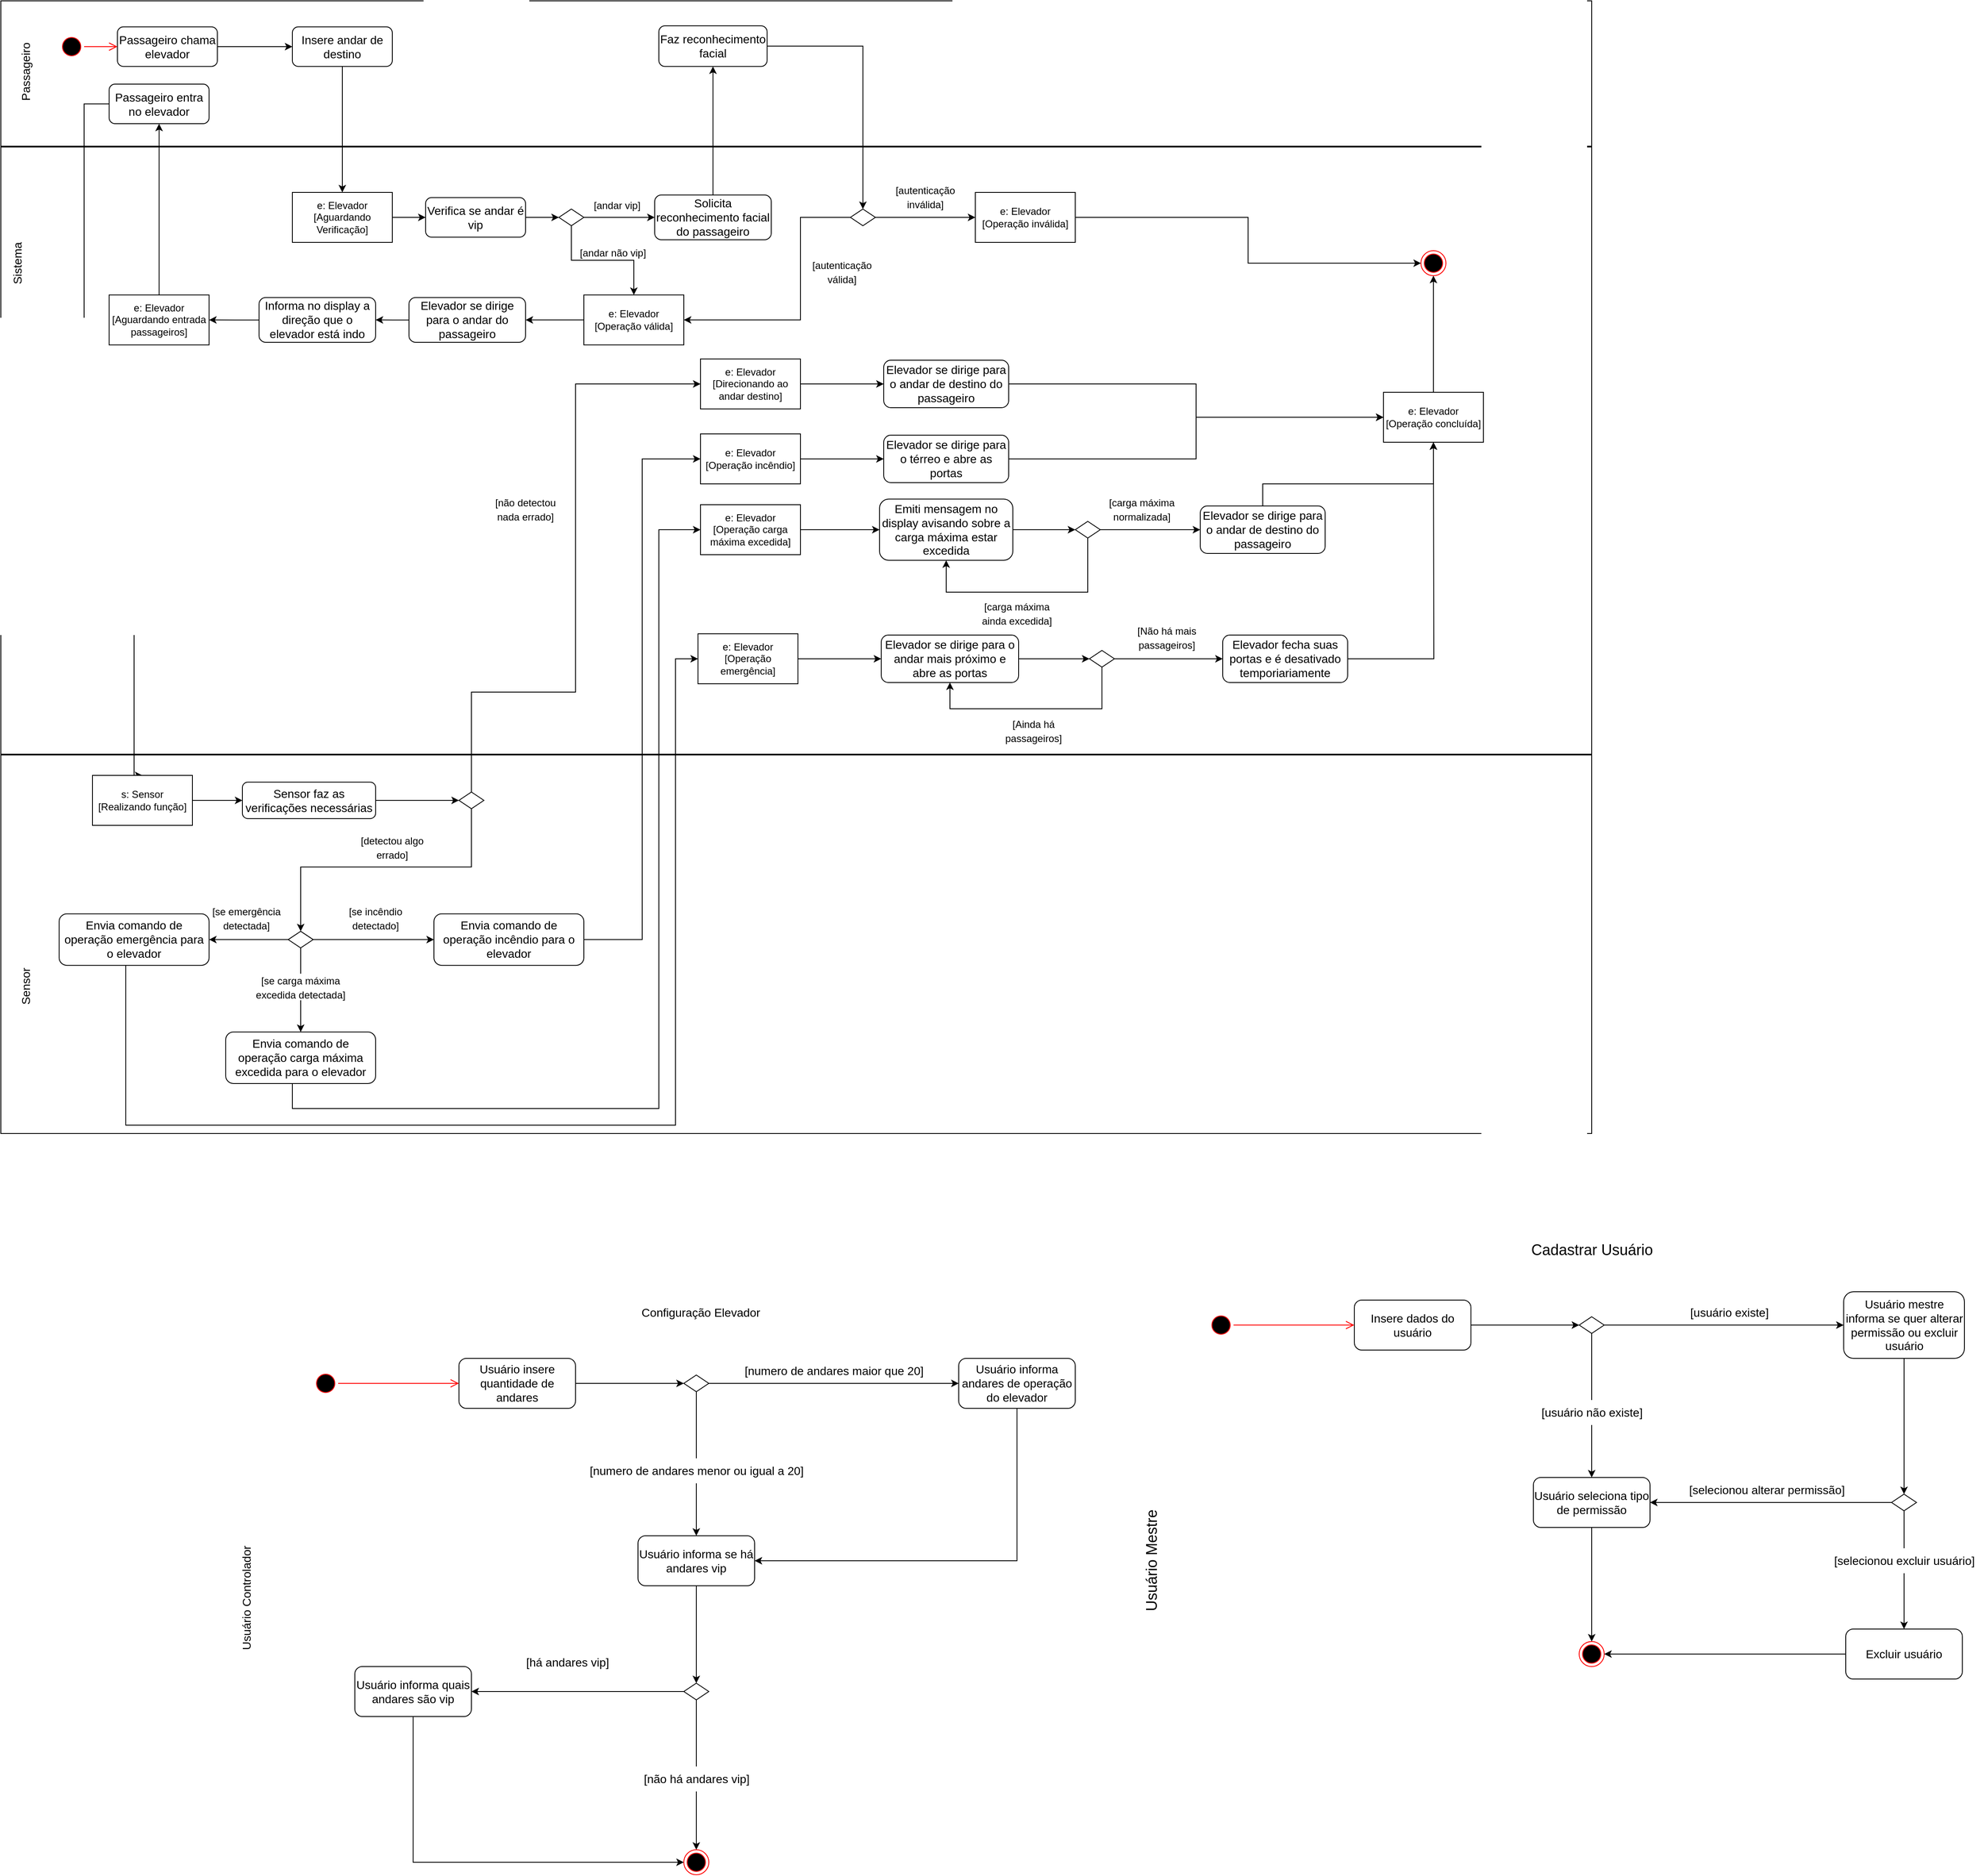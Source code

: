<mxfile version="20.5.3" type="device"><diagram id="JpFmbUOLirQGV6r615pB" name="Página-1"><mxGraphModel dx="2418" dy="1965" grid="1" gridSize="10" guides="1" tooltips="1" connect="1" arrows="1" fold="1" page="1" pageScale="1" pageWidth="827" pageHeight="1169" math="0" shadow="0"><root><mxCell id="0"/><mxCell id="1" parent="0"/><mxCell id="kfzeUA2b2FlzyHwwZzlH-26" value="" style="verticalLabelPosition=bottom;verticalAlign=top;html=1;shape=mxgraph.basic.rect;fillColor2=none;strokeWidth=1;size=20;indent=5;fontSize=12;" vertex="1" parent="1"><mxGeometry x="-10" y="-150" width="1910" height="1360" as="geometry"/></mxCell><mxCell id="kfzeUA2b2FlzyHwwZzlH-27" value="" style="line;strokeWidth=2;html=1;" vertex="1" parent="1"><mxGeometry x="-10" y="20" width="1910" height="10" as="geometry"/></mxCell><mxCell id="kfzeUA2b2FlzyHwwZzlH-28" value="&lt;font style=&quot;font-size: 14px;&quot;&gt;Passageiro&lt;/font&gt;" style="text;html=1;strokeColor=none;fillColor=none;align=center;verticalAlign=middle;whiteSpace=wrap;rounded=0;rotation=-90;" vertex="1" parent="1"><mxGeometry x="-10" y="-80" width="60" height="30" as="geometry"/></mxCell><mxCell id="kfzeUA2b2FlzyHwwZzlH-29" style="edgeStyle=orthogonalEdgeStyle;rounded=0;orthogonalLoop=1;jettySize=auto;html=1;entryX=0;entryY=0.5;entryDx=0;entryDy=0;fontSize=14;" edge="1" parent="1" source="kfzeUA2b2FlzyHwwZzlH-30" target="kfzeUA2b2FlzyHwwZzlH-34"><mxGeometry relative="1" as="geometry"/></mxCell><mxCell id="kfzeUA2b2FlzyHwwZzlH-30" value="Passageiro chama elevador" style="rounded=1;whiteSpace=wrap;html=1;fontSize=14;" vertex="1" parent="1"><mxGeometry x="130" y="-118.75" width="120" height="47.5" as="geometry"/></mxCell><mxCell id="kfzeUA2b2FlzyHwwZzlH-31" value="" style="ellipse;html=1;shape=startState;fillColor=#000000;strokeColor=#ff0000;fontSize=14;" vertex="1" parent="1"><mxGeometry x="60" y="-110" width="30" height="30" as="geometry"/></mxCell><mxCell id="kfzeUA2b2FlzyHwwZzlH-32" value="" style="edgeStyle=orthogonalEdgeStyle;html=1;verticalAlign=bottom;endArrow=open;endSize=8;strokeColor=#ff0000;rounded=0;fontSize=14;entryX=0;entryY=0.5;entryDx=0;entryDy=0;" edge="1" parent="1" source="kfzeUA2b2FlzyHwwZzlH-31" target="kfzeUA2b2FlzyHwwZzlH-30"><mxGeometry relative="1" as="geometry"><mxPoint x="75" y="-20" as="targetPoint"/></mxGeometry></mxCell><mxCell id="kfzeUA2b2FlzyHwwZzlH-33" style="edgeStyle=orthogonalEdgeStyle;rounded=0;orthogonalLoop=1;jettySize=auto;html=1;entryX=0.5;entryY=0;entryDx=0;entryDy=0;fontSize=12;" edge="1" parent="1" source="kfzeUA2b2FlzyHwwZzlH-34" target="kfzeUA2b2FlzyHwwZzlH-43"><mxGeometry relative="1" as="geometry"/></mxCell><mxCell id="kfzeUA2b2FlzyHwwZzlH-34" value="Insere andar de destino" style="rounded=1;whiteSpace=wrap;html=1;fontSize=14;" vertex="1" parent="1"><mxGeometry x="340" y="-118.75" width="120" height="47.5" as="geometry"/></mxCell><mxCell id="kfzeUA2b2FlzyHwwZzlH-35" value="&lt;font style=&quot;font-size: 14px;&quot;&gt;Sistema&lt;/font&gt;" style="text;html=1;strokeColor=none;fillColor=none;align=center;verticalAlign=middle;whiteSpace=wrap;rounded=0;rotation=-90;" vertex="1" parent="1"><mxGeometry x="-20" y="150" width="60" height="30" as="geometry"/></mxCell><mxCell id="kfzeUA2b2FlzyHwwZzlH-36" style="edgeStyle=orthogonalEdgeStyle;rounded=0;orthogonalLoop=1;jettySize=auto;html=1;entryX=0;entryY=0.5;entryDx=0;entryDy=0;fontSize=12;" edge="1" parent="1" source="kfzeUA2b2FlzyHwwZzlH-37" target="kfzeUA2b2FlzyHwwZzlH-39"><mxGeometry relative="1" as="geometry"/></mxCell><mxCell id="kfzeUA2b2FlzyHwwZzlH-37" value="Verifica se andar é vip" style="rounded=1;whiteSpace=wrap;html=1;fontSize=14;" vertex="1" parent="1"><mxGeometry x="500" y="86.25" width="120" height="47.5" as="geometry"/></mxCell><mxCell id="kfzeUA2b2FlzyHwwZzlH-38" style="edgeStyle=orthogonalEdgeStyle;rounded=0;orthogonalLoop=1;jettySize=auto;html=1;entryX=0;entryY=0.5;entryDx=0;entryDy=0;fontSize=12;" edge="1" parent="1" source="kfzeUA2b2FlzyHwwZzlH-39" target="kfzeUA2b2FlzyHwwZzlH-40"><mxGeometry relative="1" as="geometry"/></mxCell><mxCell id="kfzeUA2b2FlzyHwwZzlH-97" style="edgeStyle=orthogonalEdgeStyle;rounded=0;orthogonalLoop=1;jettySize=auto;html=1;entryX=0.5;entryY=0;entryDx=0;entryDy=0;fontSize=12;" edge="1" parent="1" source="kfzeUA2b2FlzyHwwZzlH-39" target="kfzeUA2b2FlzyHwwZzlH-57"><mxGeometry relative="1" as="geometry"/></mxCell><mxCell id="kfzeUA2b2FlzyHwwZzlH-39" value="" style="rhombus;whiteSpace=wrap;html=1;fontSize=14;" vertex="1" parent="1"><mxGeometry x="660" y="100.01" width="30" height="20" as="geometry"/></mxCell><mxCell id="kfzeUA2b2FlzyHwwZzlH-46" style="edgeStyle=orthogonalEdgeStyle;rounded=0;orthogonalLoop=1;jettySize=auto;html=1;entryX=0.5;entryY=1;entryDx=0;entryDy=0;fontSize=12;" edge="1" parent="1" source="kfzeUA2b2FlzyHwwZzlH-40" target="kfzeUA2b2FlzyHwwZzlH-44"><mxGeometry relative="1" as="geometry"/></mxCell><mxCell id="kfzeUA2b2FlzyHwwZzlH-40" value="Solicita reconhecimento facial do passageiro" style="rounded=1;whiteSpace=wrap;html=1;fontSize=14;" vertex="1" parent="1"><mxGeometry x="775" y="83.13" width="140" height="53.75" as="geometry"/></mxCell><mxCell id="kfzeUA2b2FlzyHwwZzlH-41" value="&lt;font style=&quot;font-size: 12px;&quot;&gt;[andar vip]&lt;/font&gt;" style="text;html=1;strokeColor=none;fillColor=none;align=center;verticalAlign=middle;whiteSpace=wrap;rounded=0;fontSize=14;" vertex="1" parent="1"><mxGeometry x="700" y="80" width="60" height="30" as="geometry"/></mxCell><mxCell id="kfzeUA2b2FlzyHwwZzlH-42" style="edgeStyle=orthogonalEdgeStyle;rounded=0;orthogonalLoop=1;jettySize=auto;html=1;entryX=0;entryY=0.5;entryDx=0;entryDy=0;fontSize=12;" edge="1" parent="1" source="kfzeUA2b2FlzyHwwZzlH-43" target="kfzeUA2b2FlzyHwwZzlH-37"><mxGeometry relative="1" as="geometry"/></mxCell><mxCell id="kfzeUA2b2FlzyHwwZzlH-43" value="e: Elevador&lt;br&gt;[Aguardando Verificação]" style="rounded=0;whiteSpace=wrap;html=1;fontSize=12;" vertex="1" parent="1"><mxGeometry x="340" y="80" width="120" height="60" as="geometry"/></mxCell><mxCell id="kfzeUA2b2FlzyHwwZzlH-48" style="edgeStyle=orthogonalEdgeStyle;rounded=0;orthogonalLoop=1;jettySize=auto;html=1;fontSize=12;entryX=0.5;entryY=0;entryDx=0;entryDy=0;" edge="1" parent="1" source="kfzeUA2b2FlzyHwwZzlH-44" target="kfzeUA2b2FlzyHwwZzlH-49"><mxGeometry relative="1" as="geometry"><mxPoint x="1055" y="100" as="targetPoint"/></mxGeometry></mxCell><mxCell id="kfzeUA2b2FlzyHwwZzlH-44" value="Faz reconhecimento facial" style="rounded=1;whiteSpace=wrap;html=1;fontSize=14;" vertex="1" parent="1"><mxGeometry x="780" y="-120" width="130" height="48.75" as="geometry"/></mxCell><mxCell id="kfzeUA2b2FlzyHwwZzlH-51" style="edgeStyle=orthogonalEdgeStyle;rounded=0;orthogonalLoop=1;jettySize=auto;html=1;entryX=0;entryY=0.5;entryDx=0;entryDy=0;fontSize=12;" edge="1" parent="1" source="kfzeUA2b2FlzyHwwZzlH-49" target="kfzeUA2b2FlzyHwwZzlH-53"><mxGeometry relative="1" as="geometry"><mxPoint x="1160" y="110.625" as="targetPoint"/></mxGeometry></mxCell><mxCell id="kfzeUA2b2FlzyHwwZzlH-89" style="edgeStyle=orthogonalEdgeStyle;rounded=0;orthogonalLoop=1;jettySize=auto;html=1;entryX=1;entryY=0.5;entryDx=0;entryDy=0;fontSize=12;" edge="1" parent="1" source="kfzeUA2b2FlzyHwwZzlH-49" target="kfzeUA2b2FlzyHwwZzlH-57"><mxGeometry relative="1" as="geometry"><Array as="points"><mxPoint x="950" y="110"/><mxPoint x="950" y="233"/></Array></mxGeometry></mxCell><mxCell id="kfzeUA2b2FlzyHwwZzlH-49" value="" style="rhombus;whiteSpace=wrap;html=1;fontSize=14;" vertex="1" parent="1"><mxGeometry x="1010" y="100" width="30" height="20" as="geometry"/></mxCell><mxCell id="kfzeUA2b2FlzyHwwZzlH-52" value="&lt;font style=&quot;font-size: 12px;&quot;&gt;[autenticação inválida]&lt;/font&gt;" style="text;html=1;strokeColor=none;fillColor=none;align=center;verticalAlign=middle;whiteSpace=wrap;rounded=0;fontSize=14;" vertex="1" parent="1"><mxGeometry x="1070" y="70.01" width="60" height="30" as="geometry"/></mxCell><mxCell id="kfzeUA2b2FlzyHwwZzlH-153" style="edgeStyle=orthogonalEdgeStyle;rounded=0;orthogonalLoop=1;jettySize=auto;html=1;entryX=0;entryY=0.5;entryDx=0;entryDy=0;fontSize=12;" edge="1" parent="1" source="kfzeUA2b2FlzyHwwZzlH-53" target="kfzeUA2b2FlzyHwwZzlH-152"><mxGeometry relative="1" as="geometry"/></mxCell><mxCell id="kfzeUA2b2FlzyHwwZzlH-53" value="e: Elevador&lt;br&gt;[Operação inválida]" style="rounded=0;whiteSpace=wrap;html=1;fontSize=12;" vertex="1" parent="1"><mxGeometry x="1160" y="80.01" width="120" height="60" as="geometry"/></mxCell><mxCell id="kfzeUA2b2FlzyHwwZzlH-60" style="edgeStyle=orthogonalEdgeStyle;rounded=0;orthogonalLoop=1;jettySize=auto;html=1;entryX=1;entryY=0.5;entryDx=0;entryDy=0;fontSize=12;" edge="1" parent="1" source="kfzeUA2b2FlzyHwwZzlH-57" target="kfzeUA2b2FlzyHwwZzlH-59"><mxGeometry relative="1" as="geometry"/></mxCell><mxCell id="kfzeUA2b2FlzyHwwZzlH-57" value="e: Elevador&lt;br&gt;[Operação válida]" style="rounded=0;whiteSpace=wrap;html=1;fontSize=12;" vertex="1" parent="1"><mxGeometry x="690" y="203.13" width="120" height="60" as="geometry"/></mxCell><mxCell id="kfzeUA2b2FlzyHwwZzlH-58" value="&lt;font style=&quot;font-size: 12px;&quot;&gt;[autenticação válida]&lt;/font&gt;" style="text;html=1;strokeColor=none;fillColor=none;align=center;verticalAlign=middle;whiteSpace=wrap;rounded=0;fontSize=14;" vertex="1" parent="1"><mxGeometry x="970" y="160" width="60" height="30" as="geometry"/></mxCell><mxCell id="kfzeUA2b2FlzyHwwZzlH-62" style="edgeStyle=orthogonalEdgeStyle;rounded=0;orthogonalLoop=1;jettySize=auto;html=1;entryX=1;entryY=0.5;entryDx=0;entryDy=0;fontSize=12;" edge="1" parent="1" source="kfzeUA2b2FlzyHwwZzlH-59" target="kfzeUA2b2FlzyHwwZzlH-61"><mxGeometry relative="1" as="geometry"/></mxCell><mxCell id="kfzeUA2b2FlzyHwwZzlH-59" value="Elevador se dirige para o andar do passageiro" style="rounded=1;whiteSpace=wrap;html=1;fontSize=14;" vertex="1" parent="1"><mxGeometry x="480" y="206.26" width="140" height="53.75" as="geometry"/></mxCell><mxCell id="kfzeUA2b2FlzyHwwZzlH-64" style="edgeStyle=orthogonalEdgeStyle;rounded=0;orthogonalLoop=1;jettySize=auto;html=1;entryX=1;entryY=0.5;entryDx=0;entryDy=0;fontSize=12;" edge="1" parent="1" source="kfzeUA2b2FlzyHwwZzlH-61" target="kfzeUA2b2FlzyHwwZzlH-65"><mxGeometry relative="1" as="geometry"><mxPoint x="400" y="230" as="targetPoint"/></mxGeometry></mxCell><mxCell id="kfzeUA2b2FlzyHwwZzlH-61" value="Informa no display a direção que o elevador está indo" style="rounded=1;whiteSpace=wrap;html=1;fontSize=14;" vertex="1" parent="1"><mxGeometry x="300" y="206.25" width="140" height="53.76" as="geometry"/></mxCell><mxCell id="kfzeUA2b2FlzyHwwZzlH-67" style="edgeStyle=orthogonalEdgeStyle;rounded=0;orthogonalLoop=1;jettySize=auto;html=1;fontSize=12;" edge="1" parent="1" source="kfzeUA2b2FlzyHwwZzlH-65" target="kfzeUA2b2FlzyHwwZzlH-66"><mxGeometry relative="1" as="geometry"/></mxCell><mxCell id="kfzeUA2b2FlzyHwwZzlH-65" value="e: Elevador&lt;br&gt;[Aguardando entrada passageiros]" style="rounded=0;whiteSpace=wrap;html=1;fontSize=12;" vertex="1" parent="1"><mxGeometry x="120" y="203.14" width="120" height="60" as="geometry"/></mxCell><mxCell id="kfzeUA2b2FlzyHwwZzlH-95" style="edgeStyle=orthogonalEdgeStyle;rounded=0;orthogonalLoop=1;jettySize=auto;html=1;entryX=0.5;entryY=0;entryDx=0;entryDy=0;fontSize=12;" edge="1" parent="1" source="kfzeUA2b2FlzyHwwZzlH-66" target="kfzeUA2b2FlzyHwwZzlH-69"><mxGeometry relative="1" as="geometry"><Array as="points"><mxPoint x="90" y="-26"/><mxPoint x="90" y="590"/><mxPoint x="150" y="590"/></Array></mxGeometry></mxCell><mxCell id="kfzeUA2b2FlzyHwwZzlH-66" value="Passageiro entra no elevador" style="rounded=1;whiteSpace=wrap;html=1;fontSize=14;" vertex="1" parent="1"><mxGeometry x="120" y="-50" width="120" height="47.5" as="geometry"/></mxCell><mxCell id="kfzeUA2b2FlzyHwwZzlH-68" value="&lt;font style=&quot;font-size: 14px;&quot;&gt;Sensor&lt;/font&gt;" style="text;html=1;strokeColor=none;fillColor=none;align=center;verticalAlign=middle;whiteSpace=wrap;rounded=0;rotation=-90;" vertex="1" parent="1"><mxGeometry x="-10" y="1018.12" width="60" height="30" as="geometry"/></mxCell><mxCell id="kfzeUA2b2FlzyHwwZzlH-96" style="edgeStyle=orthogonalEdgeStyle;rounded=0;orthogonalLoop=1;jettySize=auto;html=1;entryX=0;entryY=0.5;entryDx=0;entryDy=0;fontSize=12;" edge="1" parent="1" source="kfzeUA2b2FlzyHwwZzlH-69" target="kfzeUA2b2FlzyHwwZzlH-71"><mxGeometry relative="1" as="geometry"/></mxCell><mxCell id="kfzeUA2b2FlzyHwwZzlH-69" value="s: Sensor&lt;br&gt;[Realizando função]" style="rounded=0;whiteSpace=wrap;html=1;fontSize=12;" vertex="1" parent="1"><mxGeometry x="100" y="780" width="120" height="60" as="geometry"/></mxCell><mxCell id="kfzeUA2b2FlzyHwwZzlH-102" style="edgeStyle=orthogonalEdgeStyle;rounded=0;orthogonalLoop=1;jettySize=auto;html=1;entryX=0;entryY=0.5;entryDx=0;entryDy=0;fontSize=12;" edge="1" parent="1" source="kfzeUA2b2FlzyHwwZzlH-71" target="kfzeUA2b2FlzyHwwZzlH-101"><mxGeometry relative="1" as="geometry"/></mxCell><mxCell id="kfzeUA2b2FlzyHwwZzlH-71" value="Sensor faz as verificações necessárias" style="rounded=1;whiteSpace=wrap;html=1;fontSize=14;" vertex="1" parent="1"><mxGeometry x="280" y="788.13" width="160" height="43.75" as="geometry"/></mxCell><mxCell id="kfzeUA2b2FlzyHwwZzlH-76" style="edgeStyle=orthogonalEdgeStyle;rounded=0;orthogonalLoop=1;jettySize=auto;html=1;entryX=1;entryY=0.5;entryDx=0;entryDy=0;fontSize=12;" edge="1" parent="1" source="kfzeUA2b2FlzyHwwZzlH-73" target="kfzeUA2b2FlzyHwwZzlH-75"><mxGeometry relative="1" as="geometry"/></mxCell><mxCell id="kfzeUA2b2FlzyHwwZzlH-80" style="edgeStyle=orthogonalEdgeStyle;rounded=0;orthogonalLoop=1;jettySize=auto;html=1;entryX=0.5;entryY=0;entryDx=0;entryDy=0;fontSize=12;startArrow=none;" edge="1" parent="1" target="kfzeUA2b2FlzyHwwZzlH-79"><mxGeometry relative="1" as="geometry"><mxPoint x="350" y="1050" as="sourcePoint"/></mxGeometry></mxCell><mxCell id="kfzeUA2b2FlzyHwwZzlH-84" style="edgeStyle=orthogonalEdgeStyle;rounded=0;orthogonalLoop=1;jettySize=auto;html=1;entryX=0;entryY=0.5;entryDx=0;entryDy=0;fontSize=12;" edge="1" parent="1" source="kfzeUA2b2FlzyHwwZzlH-73" target="kfzeUA2b2FlzyHwwZzlH-83"><mxGeometry relative="1" as="geometry"/></mxCell><mxCell id="kfzeUA2b2FlzyHwwZzlH-73" value="" style="rhombus;whiteSpace=wrap;html=1;fontSize=14;" vertex="1" parent="1"><mxGeometry x="335" y="967.18" width="30" height="20" as="geometry"/></mxCell><mxCell id="kfzeUA2b2FlzyHwwZzlH-100" style="edgeStyle=orthogonalEdgeStyle;rounded=0;orthogonalLoop=1;jettySize=auto;html=1;entryX=0;entryY=0.5;entryDx=0;entryDy=0;fontSize=12;" edge="1" parent="1" source="kfzeUA2b2FlzyHwwZzlH-75" target="kfzeUA2b2FlzyHwwZzlH-86"><mxGeometry relative="1" as="geometry"><Array as="points"><mxPoint x="140" y="1200"/><mxPoint x="800" y="1200"/><mxPoint x="800" y="640"/></Array></mxGeometry></mxCell><mxCell id="kfzeUA2b2FlzyHwwZzlH-75" value="Envia comando de operação emergência para o elevador" style="rounded=1;whiteSpace=wrap;html=1;fontSize=14;" vertex="1" parent="1"><mxGeometry x="60" y="946.24" width="180" height="61.88" as="geometry"/></mxCell><mxCell id="kfzeUA2b2FlzyHwwZzlH-78" value="&lt;span style=&quot;font-size: 12px;&quot;&gt;[se emergência detectada]&lt;/span&gt;" style="text;html=1;strokeColor=none;fillColor=none;align=center;verticalAlign=middle;whiteSpace=wrap;rounded=0;fontSize=14;" vertex="1" parent="1"><mxGeometry x="235" y="935.3" width="100" height="31.88" as="geometry"/></mxCell><mxCell id="kfzeUA2b2FlzyHwwZzlH-112" style="edgeStyle=orthogonalEdgeStyle;rounded=0;orthogonalLoop=1;jettySize=auto;html=1;entryX=0;entryY=0.5;entryDx=0;entryDy=0;fontSize=12;" edge="1" parent="1" source="kfzeUA2b2FlzyHwwZzlH-79" target="kfzeUA2b2FlzyHwwZzlH-111"><mxGeometry relative="1" as="geometry"><Array as="points"><mxPoint x="340" y="1180"/><mxPoint x="780" y="1180"/><mxPoint x="780" y="485"/></Array></mxGeometry></mxCell><mxCell id="kfzeUA2b2FlzyHwwZzlH-79" value="Envia comando de operação carga máxima excedida para o elevador" style="rounded=1;whiteSpace=wrap;html=1;fontSize=14;" vertex="1" parent="1"><mxGeometry x="260" y="1088.12" width="180" height="61.88" as="geometry"/></mxCell><mxCell id="kfzeUA2b2FlzyHwwZzlH-82" value="" style="edgeStyle=orthogonalEdgeStyle;rounded=0;orthogonalLoop=1;jettySize=auto;html=1;entryX=0.5;entryY=0;entryDx=0;entryDy=0;fontSize=12;endArrow=none;" edge="1" parent="1" source="kfzeUA2b2FlzyHwwZzlH-73"><mxGeometry relative="1" as="geometry"><mxPoint x="350" y="987.18" as="sourcePoint"/><mxPoint x="350" y="1018.12" as="targetPoint"/></mxGeometry></mxCell><mxCell id="kfzeUA2b2FlzyHwwZzlH-113" style="edgeStyle=orthogonalEdgeStyle;rounded=0;orthogonalLoop=1;jettySize=auto;html=1;entryX=0;entryY=0.5;entryDx=0;entryDy=0;fontSize=12;" edge="1" parent="1" source="kfzeUA2b2FlzyHwwZzlH-83" target="kfzeUA2b2FlzyHwwZzlH-110"><mxGeometry relative="1" as="geometry"/></mxCell><mxCell id="kfzeUA2b2FlzyHwwZzlH-83" value="Envia comando de operação incêndio para o elevador" style="rounded=1;whiteSpace=wrap;html=1;fontSize=14;" vertex="1" parent="1"><mxGeometry x="510" y="946.24" width="180" height="61.88" as="geometry"/></mxCell><mxCell id="kfzeUA2b2FlzyHwwZzlH-85" value="&lt;span style=&quot;font-size: 12px;&quot;&gt;[se carga máxima excedida detectada]&lt;/span&gt;" style="text;html=1;strokeColor=none;fillColor=none;align=center;verticalAlign=middle;whiteSpace=wrap;rounded=0;fontSize=14;" vertex="1" parent="1"><mxGeometry x="285" y="1018.12" width="130" height="31.88" as="geometry"/></mxCell><mxCell id="kfzeUA2b2FlzyHwwZzlH-123" style="edgeStyle=orthogonalEdgeStyle;rounded=0;orthogonalLoop=1;jettySize=auto;html=1;entryX=0;entryY=0.5;entryDx=0;entryDy=0;fontSize=12;" edge="1" parent="1" source="kfzeUA2b2FlzyHwwZzlH-86" target="kfzeUA2b2FlzyHwwZzlH-122"><mxGeometry relative="1" as="geometry"/></mxCell><mxCell id="kfzeUA2b2FlzyHwwZzlH-86" value="e: Elevador&lt;br&gt;[Operação emergência]" style="rounded=0;whiteSpace=wrap;html=1;fontSize=12;" vertex="1" parent="1"><mxGeometry x="827" y="610" width="120" height="60" as="geometry"/></mxCell><mxCell id="kfzeUA2b2FlzyHwwZzlH-98" value="&lt;font style=&quot;font-size: 12px;&quot;&gt;[andar não vip]&lt;/font&gt;" style="text;html=1;strokeColor=none;fillColor=none;align=center;verticalAlign=middle;whiteSpace=wrap;rounded=0;fontSize=14;" vertex="1" parent="1"><mxGeometry x="680" y="136.88" width="90" height="30" as="geometry"/></mxCell><mxCell id="kfzeUA2b2FlzyHwwZzlH-105" style="edgeStyle=orthogonalEdgeStyle;rounded=0;orthogonalLoop=1;jettySize=auto;html=1;entryX=0.5;entryY=0;entryDx=0;entryDy=0;fontSize=12;" edge="1" parent="1" source="kfzeUA2b2FlzyHwwZzlH-101" target="kfzeUA2b2FlzyHwwZzlH-73"><mxGeometry relative="1" as="geometry"><Array as="points"><mxPoint x="555" y="890"/><mxPoint x="350" y="890"/></Array></mxGeometry></mxCell><mxCell id="kfzeUA2b2FlzyHwwZzlH-108" style="edgeStyle=orthogonalEdgeStyle;rounded=0;orthogonalLoop=1;jettySize=auto;html=1;entryX=0;entryY=0.5;entryDx=0;entryDy=0;fontSize=12;" edge="1" parent="1" source="kfzeUA2b2FlzyHwwZzlH-101" target="kfzeUA2b2FlzyHwwZzlH-107"><mxGeometry relative="1" as="geometry"><Array as="points"><mxPoint x="680" y="680"/><mxPoint x="680" y="310"/></Array></mxGeometry></mxCell><mxCell id="kfzeUA2b2FlzyHwwZzlH-101" value="" style="rhombus;whiteSpace=wrap;html=1;fontSize=14;" vertex="1" parent="1"><mxGeometry x="540" y="800" width="30" height="20" as="geometry"/></mxCell><mxCell id="kfzeUA2b2FlzyHwwZzlH-106" value="&lt;span style=&quot;font-size: 12px;&quot;&gt;[detectou algo errado]&lt;/span&gt;" style="text;html=1;strokeColor=none;fillColor=none;align=center;verticalAlign=middle;whiteSpace=wrap;rounded=0;fontSize=14;" vertex="1" parent="1"><mxGeometry x="410" y="850" width="100" height="31.88" as="geometry"/></mxCell><mxCell id="kfzeUA2b2FlzyHwwZzlH-115" style="edgeStyle=orthogonalEdgeStyle;rounded=0;orthogonalLoop=1;jettySize=auto;html=1;entryX=0;entryY=0.5;entryDx=0;entryDy=0;fontSize=12;" edge="1" parent="1" source="kfzeUA2b2FlzyHwwZzlH-107" target="kfzeUA2b2FlzyHwwZzlH-114"><mxGeometry relative="1" as="geometry"/></mxCell><mxCell id="kfzeUA2b2FlzyHwwZzlH-107" value="e: Elevador&lt;br&gt;[Direcionando ao andar destino]" style="rounded=0;whiteSpace=wrap;html=1;fontSize=12;" vertex="1" parent="1"><mxGeometry x="830" y="280" width="120" height="60" as="geometry"/></mxCell><mxCell id="kfzeUA2b2FlzyHwwZzlH-109" value="&lt;span style=&quot;font-size: 12px;&quot;&gt;[não detectou nada errado]&lt;/span&gt;" style="text;html=1;strokeColor=none;fillColor=none;align=center;verticalAlign=middle;whiteSpace=wrap;rounded=0;fontSize=14;" vertex="1" parent="1"><mxGeometry x="570" y="444.06" width="100" height="31.88" as="geometry"/></mxCell><mxCell id="kfzeUA2b2FlzyHwwZzlH-119" style="edgeStyle=orthogonalEdgeStyle;rounded=0;orthogonalLoop=1;jettySize=auto;html=1;entryX=0;entryY=0.5;entryDx=0;entryDy=0;fontSize=12;" edge="1" parent="1" source="kfzeUA2b2FlzyHwwZzlH-110" target="kfzeUA2b2FlzyHwwZzlH-118"><mxGeometry relative="1" as="geometry"/></mxCell><mxCell id="kfzeUA2b2FlzyHwwZzlH-110" value="e: Elevador&lt;br&gt;[Operação incêndio]" style="rounded=0;whiteSpace=wrap;html=1;fontSize=12;" vertex="1" parent="1"><mxGeometry x="830" y="370" width="120" height="60" as="geometry"/></mxCell><mxCell id="kfzeUA2b2FlzyHwwZzlH-121" style="edgeStyle=orthogonalEdgeStyle;rounded=0;orthogonalLoop=1;jettySize=auto;html=1;entryX=0;entryY=0.5;entryDx=0;entryDy=0;fontSize=12;" edge="1" parent="1" source="kfzeUA2b2FlzyHwwZzlH-111" target="kfzeUA2b2FlzyHwwZzlH-120"><mxGeometry relative="1" as="geometry"/></mxCell><mxCell id="kfzeUA2b2FlzyHwwZzlH-111" value="e: Elevador&lt;br&gt;[Operação carga máxima excedida]" style="rounded=0;whiteSpace=wrap;html=1;fontSize=12;" vertex="1" parent="1"><mxGeometry x="830" y="455" width="120" height="60" as="geometry"/></mxCell><mxCell id="kfzeUA2b2FlzyHwwZzlH-125" style="edgeStyle=orthogonalEdgeStyle;rounded=0;orthogonalLoop=1;jettySize=auto;html=1;entryX=0;entryY=0.5;entryDx=0;entryDy=0;fontSize=12;" edge="1" parent="1" source="kfzeUA2b2FlzyHwwZzlH-114" target="kfzeUA2b2FlzyHwwZzlH-124"><mxGeometry relative="1" as="geometry"/></mxCell><mxCell id="kfzeUA2b2FlzyHwwZzlH-114" value="Elevador se dirige para o andar de destino do passageiro" style="rounded=1;whiteSpace=wrap;html=1;fontSize=14;" vertex="1" parent="1"><mxGeometry x="1050" y="281.56" width="150" height="56.88" as="geometry"/></mxCell><mxCell id="kfzeUA2b2FlzyHwwZzlH-129" style="edgeStyle=orthogonalEdgeStyle;rounded=0;orthogonalLoop=1;jettySize=auto;html=1;entryX=0;entryY=0.5;entryDx=0;entryDy=0;fontSize=12;" edge="1" parent="1" source="kfzeUA2b2FlzyHwwZzlH-118" target="kfzeUA2b2FlzyHwwZzlH-124"><mxGeometry relative="1" as="geometry"><mxPoint x="1260" y="400" as="targetPoint"/></mxGeometry></mxCell><mxCell id="kfzeUA2b2FlzyHwwZzlH-118" value="Elevador se dirige para o térreo e abre as portas" style="rounded=1;whiteSpace=wrap;html=1;fontSize=14;" vertex="1" parent="1"><mxGeometry x="1050" y="371.56" width="150" height="56.88" as="geometry"/></mxCell><mxCell id="kfzeUA2b2FlzyHwwZzlH-137" style="edgeStyle=orthogonalEdgeStyle;rounded=0;orthogonalLoop=1;jettySize=auto;html=1;entryX=0;entryY=0.5;entryDx=0;entryDy=0;fontSize=12;" edge="1" parent="1" source="kfzeUA2b2FlzyHwwZzlH-120" target="kfzeUA2b2FlzyHwwZzlH-136"><mxGeometry relative="1" as="geometry"/></mxCell><mxCell id="kfzeUA2b2FlzyHwwZzlH-120" value="Emiti mensagem no display avisando sobre a carga máxima estar excedida" style="rounded=1;whiteSpace=wrap;html=1;fontSize=14;" vertex="1" parent="1"><mxGeometry x="1045" y="448.28" width="160" height="73.44" as="geometry"/></mxCell><mxCell id="kfzeUA2b2FlzyHwwZzlH-145" style="edgeStyle=orthogonalEdgeStyle;rounded=0;orthogonalLoop=1;jettySize=auto;html=1;entryX=0;entryY=0.5;entryDx=0;entryDy=0;fontSize=12;" edge="1" parent="1" source="kfzeUA2b2FlzyHwwZzlH-122" target="kfzeUA2b2FlzyHwwZzlH-144"><mxGeometry relative="1" as="geometry"/></mxCell><mxCell id="kfzeUA2b2FlzyHwwZzlH-122" value="Elevador se dirige para o andar mais próximo e abre as portas" style="rounded=1;whiteSpace=wrap;html=1;fontSize=14;" vertex="1" parent="1"><mxGeometry x="1047" y="611.56" width="165" height="56.88" as="geometry"/></mxCell><mxCell id="kfzeUA2b2FlzyHwwZzlH-154" style="edgeStyle=orthogonalEdgeStyle;rounded=0;orthogonalLoop=1;jettySize=auto;html=1;entryX=0.5;entryY=1;entryDx=0;entryDy=0;fontSize=12;" edge="1" parent="1" source="kfzeUA2b2FlzyHwwZzlH-124" target="kfzeUA2b2FlzyHwwZzlH-152"><mxGeometry relative="1" as="geometry"/></mxCell><mxCell id="kfzeUA2b2FlzyHwwZzlH-124" value="e: Elevador&lt;br&gt;[Operação concluída]" style="rounded=0;whiteSpace=wrap;html=1;fontSize=12;" vertex="1" parent="1"><mxGeometry x="1650" y="320" width="120" height="60" as="geometry"/></mxCell><mxCell id="kfzeUA2b2FlzyHwwZzlH-126" value="" style="line;strokeWidth=2;html=1;" vertex="1" parent="1"><mxGeometry x="-10" y="750" width="1910" height="10" as="geometry"/></mxCell><mxCell id="kfzeUA2b2FlzyHwwZzlH-127" value="&lt;span style=&quot;font-size: 12px;&quot;&gt;[se incêndio detectado]&lt;/span&gt;" style="text;html=1;strokeColor=none;fillColor=none;align=center;verticalAlign=middle;whiteSpace=wrap;rounded=0;fontSize=14;" vertex="1" parent="1"><mxGeometry x="390" y="935.3" width="100" height="31.88" as="geometry"/></mxCell><mxCell id="kfzeUA2b2FlzyHwwZzlH-138" style="edgeStyle=orthogonalEdgeStyle;rounded=0;orthogonalLoop=1;jettySize=auto;html=1;entryX=0.5;entryY=1;entryDx=0;entryDy=0;fontSize=12;" edge="1" parent="1" source="kfzeUA2b2FlzyHwwZzlH-136" target="kfzeUA2b2FlzyHwwZzlH-120"><mxGeometry relative="1" as="geometry"><Array as="points"><mxPoint x="1295" y="560"/><mxPoint x="1125" y="560"/></Array></mxGeometry></mxCell><mxCell id="kfzeUA2b2FlzyHwwZzlH-141" style="edgeStyle=orthogonalEdgeStyle;rounded=0;orthogonalLoop=1;jettySize=auto;html=1;entryX=0;entryY=0.5;entryDx=0;entryDy=0;fontSize=12;" edge="1" parent="1" source="kfzeUA2b2FlzyHwwZzlH-136" target="kfzeUA2b2FlzyHwwZzlH-140"><mxGeometry relative="1" as="geometry"/></mxCell><mxCell id="kfzeUA2b2FlzyHwwZzlH-136" value="" style="rhombus;whiteSpace=wrap;html=1;fontSize=14;" vertex="1" parent="1"><mxGeometry x="1280" y="475" width="30" height="20" as="geometry"/></mxCell><mxCell id="kfzeUA2b2FlzyHwwZzlH-139" value="&lt;span style=&quot;font-size: 12px;&quot;&gt;[carga máxima ainda excedida]&lt;/span&gt;" style="text;html=1;strokeColor=none;fillColor=none;align=center;verticalAlign=middle;whiteSpace=wrap;rounded=0;fontSize=14;" vertex="1" parent="1"><mxGeometry x="1160" y="569" width="100" height="31.88" as="geometry"/></mxCell><mxCell id="kfzeUA2b2FlzyHwwZzlH-143" style="edgeStyle=orthogonalEdgeStyle;rounded=0;orthogonalLoop=1;jettySize=auto;html=1;entryX=0.5;entryY=1;entryDx=0;entryDy=0;fontSize=12;" edge="1" parent="1" source="kfzeUA2b2FlzyHwwZzlH-140" target="kfzeUA2b2FlzyHwwZzlH-124"><mxGeometry relative="1" as="geometry"><Array as="points"><mxPoint x="1505" y="430"/><mxPoint x="1710" y="430"/></Array></mxGeometry></mxCell><mxCell id="kfzeUA2b2FlzyHwwZzlH-140" value="Elevador se dirige para o andar de destino do passageiro" style="rounded=1;whiteSpace=wrap;html=1;fontSize=14;" vertex="1" parent="1"><mxGeometry x="1430" y="456.56" width="150" height="56.88" as="geometry"/></mxCell><mxCell id="kfzeUA2b2FlzyHwwZzlH-142" value="&lt;span style=&quot;font-size: 12px;&quot;&gt;[carga máxima normalizada]&lt;/span&gt;" style="text;html=1;strokeColor=none;fillColor=none;align=center;verticalAlign=middle;whiteSpace=wrap;rounded=0;fontSize=14;" vertex="1" parent="1"><mxGeometry x="1310" y="444.06" width="100" height="31.88" as="geometry"/></mxCell><mxCell id="kfzeUA2b2FlzyHwwZzlH-146" style="edgeStyle=orthogonalEdgeStyle;rounded=0;orthogonalLoop=1;jettySize=auto;html=1;entryX=0.5;entryY=1;entryDx=0;entryDy=0;fontSize=12;" edge="1" parent="1" source="kfzeUA2b2FlzyHwwZzlH-144" target="kfzeUA2b2FlzyHwwZzlH-122"><mxGeometry relative="1" as="geometry"><Array as="points"><mxPoint x="1312" y="700"/><mxPoint x="1129" y="700"/></Array></mxGeometry></mxCell><mxCell id="kfzeUA2b2FlzyHwwZzlH-149" style="edgeStyle=orthogonalEdgeStyle;rounded=0;orthogonalLoop=1;jettySize=auto;html=1;entryX=0;entryY=0.5;entryDx=0;entryDy=0;fontSize=12;" edge="1" parent="1" source="kfzeUA2b2FlzyHwwZzlH-144" target="kfzeUA2b2FlzyHwwZzlH-148"><mxGeometry relative="1" as="geometry"/></mxCell><mxCell id="kfzeUA2b2FlzyHwwZzlH-144" value="" style="rhombus;whiteSpace=wrap;html=1;fontSize=14;" vertex="1" parent="1"><mxGeometry x="1297" y="630" width="30" height="20" as="geometry"/></mxCell><mxCell id="kfzeUA2b2FlzyHwwZzlH-147" value="&lt;span style=&quot;font-size: 12px;&quot;&gt;[Ainda há passageiros]&lt;/span&gt;" style="text;html=1;strokeColor=none;fillColor=none;align=center;verticalAlign=middle;whiteSpace=wrap;rounded=0;fontSize=14;" vertex="1" parent="1"><mxGeometry x="1180" y="710" width="100" height="31.88" as="geometry"/></mxCell><mxCell id="kfzeUA2b2FlzyHwwZzlH-151" style="edgeStyle=orthogonalEdgeStyle;rounded=0;orthogonalLoop=1;jettySize=auto;html=1;fontSize=12;" edge="1" parent="1" source="kfzeUA2b2FlzyHwwZzlH-148"><mxGeometry relative="1" as="geometry"><mxPoint x="1710" y="380" as="targetPoint"/></mxGeometry></mxCell><mxCell id="kfzeUA2b2FlzyHwwZzlH-148" value="Elevador fecha suas portas e é desativado temporiariamente" style="rounded=1;whiteSpace=wrap;html=1;fontSize=14;" vertex="1" parent="1"><mxGeometry x="1457" y="611.56" width="150" height="56.88" as="geometry"/></mxCell><mxCell id="kfzeUA2b2FlzyHwwZzlH-150" value="&lt;span style=&quot;font-size: 12px;&quot;&gt;[Não há mais passageiros]&lt;/span&gt;" style="text;html=1;strokeColor=none;fillColor=none;align=center;verticalAlign=middle;whiteSpace=wrap;rounded=0;fontSize=14;" vertex="1" parent="1"><mxGeometry x="1340" y="598.12" width="100" height="31.88" as="geometry"/></mxCell><mxCell id="kfzeUA2b2FlzyHwwZzlH-152" value="" style="ellipse;html=1;shape=endState;fillColor=#000000;strokeColor=#ff0000;fontSize=12;" vertex="1" parent="1"><mxGeometry x="1695" y="150" width="30" height="30" as="geometry"/></mxCell><mxCell id="kfzeUA2b2FlzyHwwZzlH-178" style="edgeStyle=orthogonalEdgeStyle;rounded=0;orthogonalLoop=1;jettySize=auto;html=1;entryX=0;entryY=0.5;entryDx=0;entryDy=0;fontSize=14;" edge="1" parent="1" source="kfzeUA2b2FlzyHwwZzlH-159" target="kfzeUA2b2FlzyHwwZzlH-177"><mxGeometry relative="1" as="geometry"/></mxCell><mxCell id="kfzeUA2b2FlzyHwwZzlH-159" value="Usuário insere quantidade de andares" style="rounded=1;whiteSpace=wrap;html=1;fontSize=14;" vertex="1" parent="1"><mxGeometry x="540" y="1480" width="140" height="60" as="geometry"/></mxCell><mxCell id="kfzeUA2b2FlzyHwwZzlH-160" value="&lt;font style=&quot;font-size: 14px;&quot;&gt;Configuração Elevador&lt;/font&gt;" style="text;html=1;align=center;verticalAlign=middle;resizable=0;points=[];autosize=1;strokeColor=none;fillColor=none;fontSize=12;" vertex="1" parent="1"><mxGeometry x="745" y="1410" width="170" height="30" as="geometry"/></mxCell><mxCell id="kfzeUA2b2FlzyHwwZzlH-161" value="" style="ellipse;html=1;shape=startState;fillColor=#000000;strokeColor=#ff0000;fontSize=12;" vertex="1" parent="1"><mxGeometry x="365" y="1495" width="30" height="30" as="geometry"/></mxCell><mxCell id="kfzeUA2b2FlzyHwwZzlH-162" value="" style="edgeStyle=orthogonalEdgeStyle;html=1;verticalAlign=bottom;endArrow=open;endSize=8;strokeColor=#ff0000;rounded=0;fontSize=12;entryX=0;entryY=0.5;entryDx=0;entryDy=0;" edge="1" source="kfzeUA2b2FlzyHwwZzlH-161" parent="1" target="kfzeUA2b2FlzyHwwZzlH-159"><mxGeometry relative="1" as="geometry"><mxPoint x="375" y="1570" as="targetPoint"/></mxGeometry></mxCell><mxCell id="kfzeUA2b2FlzyHwwZzlH-165" value="Usuário Controlador" style="text;html=1;align=center;verticalAlign=middle;resizable=0;points=[];autosize=1;strokeColor=none;fillColor=none;fontSize=14;rotation=-90;" vertex="1" parent="1"><mxGeometry x="210" y="1753" width="150" height="30" as="geometry"/></mxCell><mxCell id="kfzeUA2b2FlzyHwwZzlH-172" style="edgeStyle=orthogonalEdgeStyle;rounded=0;orthogonalLoop=1;jettySize=auto;html=1;entryX=0.5;entryY=0;entryDx=0;entryDy=0;fontSize=14;" edge="1" parent="1" source="kfzeUA2b2FlzyHwwZzlH-169" target="kfzeUA2b2FlzyHwwZzlH-171"><mxGeometry relative="1" as="geometry"/></mxCell><mxCell id="kfzeUA2b2FlzyHwwZzlH-169" value="Usuário informa se há andares vip" style="rounded=1;whiteSpace=wrap;html=1;fontSize=14;" vertex="1" parent="1"><mxGeometry x="755" y="1693" width="140" height="60" as="geometry"/></mxCell><mxCell id="kfzeUA2b2FlzyHwwZzlH-174" style="edgeStyle=orthogonalEdgeStyle;rounded=0;orthogonalLoop=1;jettySize=auto;html=1;entryX=1;entryY=0.5;entryDx=0;entryDy=0;fontSize=14;" edge="1" parent="1" source="kfzeUA2b2FlzyHwwZzlH-171" target="kfzeUA2b2FlzyHwwZzlH-173"><mxGeometry relative="1" as="geometry"/></mxCell><mxCell id="kfzeUA2b2FlzyHwwZzlH-188" style="edgeStyle=orthogonalEdgeStyle;rounded=0;orthogonalLoop=1;jettySize=auto;html=1;entryX=0.5;entryY=0;entryDx=0;entryDy=0;fontSize=14;startArrow=none;" edge="1" parent="1" source="kfzeUA2b2FlzyHwwZzlH-187" target="kfzeUA2b2FlzyHwwZzlH-186"><mxGeometry relative="1" as="geometry"/></mxCell><mxCell id="kfzeUA2b2FlzyHwwZzlH-171" value="" style="rhombus;whiteSpace=wrap;html=1;fontSize=14;" vertex="1" parent="1"><mxGeometry x="810" y="1870" width="30" height="20" as="geometry"/></mxCell><mxCell id="kfzeUA2b2FlzyHwwZzlH-190" style="edgeStyle=orthogonalEdgeStyle;rounded=0;orthogonalLoop=1;jettySize=auto;html=1;entryX=0;entryY=0.5;entryDx=0;entryDy=0;fontSize=14;" edge="1" parent="1" source="kfzeUA2b2FlzyHwwZzlH-173" target="kfzeUA2b2FlzyHwwZzlH-186"><mxGeometry relative="1" as="geometry"><Array as="points"><mxPoint x="485" y="2085"/></Array></mxGeometry></mxCell><mxCell id="kfzeUA2b2FlzyHwwZzlH-173" value="Usuário informa quais andares são vip" style="rounded=1;whiteSpace=wrap;html=1;fontSize=14;" vertex="1" parent="1"><mxGeometry x="415" y="1850" width="140" height="60" as="geometry"/></mxCell><mxCell id="kfzeUA2b2FlzyHwwZzlH-175" value="[há andares vip]" style="text;html=1;align=center;verticalAlign=middle;resizable=0;points=[];autosize=1;strokeColor=none;fillColor=none;fontSize=14;" vertex="1" parent="1"><mxGeometry x="610" y="1830" width="120" height="30" as="geometry"/></mxCell><mxCell id="kfzeUA2b2FlzyHwwZzlH-180" style="edgeStyle=orthogonalEdgeStyle;rounded=0;orthogonalLoop=1;jettySize=auto;html=1;fontSize=14;" edge="1" parent="1" source="kfzeUA2b2FlzyHwwZzlH-177" target="kfzeUA2b2FlzyHwwZzlH-179"><mxGeometry relative="1" as="geometry"/></mxCell><mxCell id="kfzeUA2b2FlzyHwwZzlH-182" style="edgeStyle=orthogonalEdgeStyle;rounded=0;orthogonalLoop=1;jettySize=auto;html=1;entryX=0.5;entryY=0;entryDx=0;entryDy=0;fontSize=14;startArrow=none;" edge="1" parent="1" source="kfzeUA2b2FlzyHwwZzlH-184" target="kfzeUA2b2FlzyHwwZzlH-169"><mxGeometry relative="1" as="geometry"/></mxCell><mxCell id="kfzeUA2b2FlzyHwwZzlH-177" value="" style="rhombus;whiteSpace=wrap;html=1;fontSize=14;" vertex="1" parent="1"><mxGeometry x="810" y="1500" width="30" height="20" as="geometry"/></mxCell><mxCell id="kfzeUA2b2FlzyHwwZzlH-183" style="edgeStyle=orthogonalEdgeStyle;rounded=0;orthogonalLoop=1;jettySize=auto;html=1;entryX=1;entryY=0.5;entryDx=0;entryDy=0;fontSize=14;" edge="1" parent="1" source="kfzeUA2b2FlzyHwwZzlH-179" target="kfzeUA2b2FlzyHwwZzlH-169"><mxGeometry relative="1" as="geometry"><Array as="points"><mxPoint x="1210" y="1723"/></Array></mxGeometry></mxCell><mxCell id="kfzeUA2b2FlzyHwwZzlH-179" value="Usuário informa andares de operação do elevador" style="rounded=1;whiteSpace=wrap;html=1;fontSize=14;" vertex="1" parent="1"><mxGeometry x="1140" y="1480" width="140" height="60" as="geometry"/></mxCell><mxCell id="kfzeUA2b2FlzyHwwZzlH-181" value="[numero de andares maior que 20]" style="text;html=1;align=center;verticalAlign=middle;resizable=0;points=[];autosize=1;strokeColor=none;fillColor=none;fontSize=14;" vertex="1" parent="1"><mxGeometry x="870" y="1480" width="240" height="30" as="geometry"/></mxCell><mxCell id="kfzeUA2b2FlzyHwwZzlH-184" value="[numero de andares menor ou igual a 20]" style="text;html=1;align=center;verticalAlign=middle;resizable=0;points=[];autosize=1;strokeColor=none;fillColor=none;fontSize=14;" vertex="1" parent="1"><mxGeometry x="685" y="1600" width="280" height="30" as="geometry"/></mxCell><mxCell id="kfzeUA2b2FlzyHwwZzlH-185" value="" style="edgeStyle=orthogonalEdgeStyle;rounded=0;orthogonalLoop=1;jettySize=auto;html=1;entryX=0.5;entryY=0;entryDx=0;entryDy=0;fontSize=14;endArrow=none;" edge="1" parent="1" source="kfzeUA2b2FlzyHwwZzlH-177" target="kfzeUA2b2FlzyHwwZzlH-184"><mxGeometry relative="1" as="geometry"><mxPoint x="825" y="1520" as="sourcePoint"/><mxPoint x="825" y="1693" as="targetPoint"/></mxGeometry></mxCell><mxCell id="kfzeUA2b2FlzyHwwZzlH-186" value="" style="ellipse;html=1;shape=endState;fillColor=#000000;strokeColor=#ff0000;fontSize=14;" vertex="1" parent="1"><mxGeometry x="810" y="2070" width="30" height="30" as="geometry"/></mxCell><mxCell id="kfzeUA2b2FlzyHwwZzlH-187" value="[não há andares vip]" style="text;html=1;align=center;verticalAlign=middle;resizable=0;points=[];autosize=1;strokeColor=none;fillColor=none;fontSize=14;" vertex="1" parent="1"><mxGeometry x="750" y="1970" width="150" height="30" as="geometry"/></mxCell><mxCell id="kfzeUA2b2FlzyHwwZzlH-189" value="" style="edgeStyle=orthogonalEdgeStyle;rounded=0;orthogonalLoop=1;jettySize=auto;html=1;entryX=0.5;entryY=0;entryDx=0;entryDy=0;fontSize=14;endArrow=none;" edge="1" parent="1" source="kfzeUA2b2FlzyHwwZzlH-171" target="kfzeUA2b2FlzyHwwZzlH-187"><mxGeometry relative="1" as="geometry"><mxPoint x="825" y="1890" as="sourcePoint"/><mxPoint x="825" y="2070" as="targetPoint"/></mxGeometry></mxCell><mxCell id="kfzeUA2b2FlzyHwwZzlH-191" style="edgeStyle=orthogonalEdgeStyle;rounded=0;orthogonalLoop=1;jettySize=auto;html=1;entryX=0;entryY=0.5;entryDx=0;entryDy=0;fontSize=14;" edge="1" parent="1" source="kfzeUA2b2FlzyHwwZzlH-192" target="kfzeUA2b2FlzyHwwZzlH-206"><mxGeometry relative="1" as="geometry"/></mxCell><mxCell id="kfzeUA2b2FlzyHwwZzlH-192" value="Insere dados do usuário" style="rounded=1;whiteSpace=wrap;html=1;fontSize=14;" vertex="1" parent="1"><mxGeometry x="1615" y="1410" width="140" height="60" as="geometry"/></mxCell><mxCell id="kfzeUA2b2FlzyHwwZzlH-193" value="&lt;font style=&quot;font-size: 18px;&quot;&gt;Cadastrar Usuário&lt;/font&gt;" style="text;html=1;align=center;verticalAlign=middle;resizable=0;points=[];autosize=1;strokeColor=none;fillColor=none;fontSize=12;" vertex="1" parent="1"><mxGeometry x="1815" y="1330" width="170" height="40" as="geometry"/></mxCell><mxCell id="kfzeUA2b2FlzyHwwZzlH-194" value="" style="ellipse;html=1;shape=startState;fillColor=#000000;strokeColor=#ff0000;fontSize=12;" vertex="1" parent="1"><mxGeometry x="1440" y="1425" width="30" height="30" as="geometry"/></mxCell><mxCell id="kfzeUA2b2FlzyHwwZzlH-195" value="" style="edgeStyle=orthogonalEdgeStyle;html=1;verticalAlign=bottom;endArrow=open;endSize=8;strokeColor=#ff0000;rounded=0;fontSize=12;entryX=0;entryY=0.5;entryDx=0;entryDy=0;" edge="1" parent="1" source="kfzeUA2b2FlzyHwwZzlH-194" target="kfzeUA2b2FlzyHwwZzlH-192"><mxGeometry relative="1" as="geometry"><mxPoint x="1450" y="1500" as="targetPoint"/></mxGeometry></mxCell><mxCell id="kfzeUA2b2FlzyHwwZzlH-196" style="edgeStyle=orthogonalEdgeStyle;rounded=0;orthogonalLoop=1;jettySize=auto;html=1;entryX=0.5;entryY=0;entryDx=0;entryDy=0;fontSize=14;" edge="1" parent="1" source="kfzeUA2b2FlzyHwwZzlH-197" target="kfzeUA2b2FlzyHwwZzlH-212"><mxGeometry relative="1" as="geometry"><mxPoint x="1900.0" y="1800" as="targetPoint"/></mxGeometry></mxCell><mxCell id="kfzeUA2b2FlzyHwwZzlH-197" value="Usuário seleciona tipo de permissão" style="rounded=1;whiteSpace=wrap;html=1;fontSize=14;" vertex="1" parent="1"><mxGeometry x="1830" y="1623" width="140" height="60" as="geometry"/></mxCell><mxCell id="kfzeUA2b2FlzyHwwZzlH-204" style="edgeStyle=orthogonalEdgeStyle;rounded=0;orthogonalLoop=1;jettySize=auto;html=1;fontSize=14;" edge="1" parent="1" source="kfzeUA2b2FlzyHwwZzlH-206" target="kfzeUA2b2FlzyHwwZzlH-208"><mxGeometry relative="1" as="geometry"/></mxCell><mxCell id="kfzeUA2b2FlzyHwwZzlH-205" style="edgeStyle=orthogonalEdgeStyle;rounded=0;orthogonalLoop=1;jettySize=auto;html=1;entryX=0.5;entryY=0;entryDx=0;entryDy=0;fontSize=14;startArrow=none;" edge="1" parent="1" source="kfzeUA2b2FlzyHwwZzlH-210" target="kfzeUA2b2FlzyHwwZzlH-197"><mxGeometry relative="1" as="geometry"/></mxCell><mxCell id="kfzeUA2b2FlzyHwwZzlH-206" value="" style="rhombus;whiteSpace=wrap;html=1;fontSize=14;" vertex="1" parent="1"><mxGeometry x="1885" y="1430" width="30" height="20" as="geometry"/></mxCell><mxCell id="kfzeUA2b2FlzyHwwZzlH-220" style="edgeStyle=orthogonalEdgeStyle;rounded=0;orthogonalLoop=1;jettySize=auto;html=1;entryX=0.5;entryY=0;entryDx=0;entryDy=0;fontSize=18;" edge="1" parent="1" source="kfzeUA2b2FlzyHwwZzlH-208" target="kfzeUA2b2FlzyHwwZzlH-219"><mxGeometry relative="1" as="geometry"/></mxCell><mxCell id="kfzeUA2b2FlzyHwwZzlH-208" value="Usuário mestre informa se quer alterar permissão ou excluir usuário" style="rounded=1;whiteSpace=wrap;html=1;fontSize=14;" vertex="1" parent="1"><mxGeometry x="2202.5" y="1400" width="145" height="80" as="geometry"/></mxCell><mxCell id="kfzeUA2b2FlzyHwwZzlH-209" value="[usuário existe]" style="text;html=1;align=center;verticalAlign=middle;resizable=0;points=[];autosize=1;strokeColor=none;fillColor=none;fontSize=14;" vertex="1" parent="1"><mxGeometry x="2005" y="1410" width="120" height="30" as="geometry"/></mxCell><mxCell id="kfzeUA2b2FlzyHwwZzlH-210" value="[usuário não existe]" style="text;html=1;align=center;verticalAlign=middle;resizable=0;points=[];autosize=1;strokeColor=none;fillColor=none;fontSize=14;" vertex="1" parent="1"><mxGeometry x="1830" y="1530" width="140" height="30" as="geometry"/></mxCell><mxCell id="kfzeUA2b2FlzyHwwZzlH-211" value="" style="edgeStyle=orthogonalEdgeStyle;rounded=0;orthogonalLoop=1;jettySize=auto;html=1;entryX=0.5;entryY=0;entryDx=0;entryDy=0;fontSize=14;endArrow=none;" edge="1" parent="1" source="kfzeUA2b2FlzyHwwZzlH-206" target="kfzeUA2b2FlzyHwwZzlH-210"><mxGeometry relative="1" as="geometry"><mxPoint x="1900" y="1450" as="sourcePoint"/><mxPoint x="1900" y="1623" as="targetPoint"/></mxGeometry></mxCell><mxCell id="kfzeUA2b2FlzyHwwZzlH-212" value="" style="ellipse;html=1;shape=endState;fillColor=#000000;strokeColor=#ff0000;fontSize=14;" vertex="1" parent="1"><mxGeometry x="1885" y="1820" width="30" height="30" as="geometry"/></mxCell><mxCell id="kfzeUA2b2FlzyHwwZzlH-215" value="&lt;font style=&quot;font-size: 18px;&quot;&gt;Usuário Mestre&lt;/font&gt;" style="text;html=1;align=center;verticalAlign=middle;resizable=0;points=[];autosize=1;strokeColor=none;fillColor=none;fontSize=14;rotation=-90;" vertex="1" parent="1"><mxGeometry x="1297" y="1703" width="150" height="40" as="geometry"/></mxCell><mxCell id="kfzeUA2b2FlzyHwwZzlH-221" style="edgeStyle=orthogonalEdgeStyle;rounded=0;orthogonalLoop=1;jettySize=auto;html=1;entryX=1;entryY=0.5;entryDx=0;entryDy=0;fontSize=18;" edge="1" parent="1" source="kfzeUA2b2FlzyHwwZzlH-219" target="kfzeUA2b2FlzyHwwZzlH-197"><mxGeometry relative="1" as="geometry"/></mxCell><mxCell id="kfzeUA2b2FlzyHwwZzlH-228" style="edgeStyle=orthogonalEdgeStyle;rounded=0;orthogonalLoop=1;jettySize=auto;html=1;entryX=1;entryY=0.5;entryDx=0;entryDy=0;fontSize=18;startArrow=none;exitX=0;exitY=0.5;exitDx=0;exitDy=0;" edge="1" parent="1" source="kfzeUA2b2FlzyHwwZzlH-230" target="kfzeUA2b2FlzyHwwZzlH-212"><mxGeometry relative="1" as="geometry"><mxPoint x="2170" y="1835" as="sourcePoint"/></mxGeometry></mxCell><mxCell id="kfzeUA2b2FlzyHwwZzlH-231" style="edgeStyle=orthogonalEdgeStyle;rounded=0;orthogonalLoop=1;jettySize=auto;html=1;entryX=0.5;entryY=0;entryDx=0;entryDy=0;fontSize=18;startArrow=none;" edge="1" parent="1" source="kfzeUA2b2FlzyHwwZzlH-232" target="kfzeUA2b2FlzyHwwZzlH-230"><mxGeometry relative="1" as="geometry"/></mxCell><mxCell id="kfzeUA2b2FlzyHwwZzlH-219" value="" style="rhombus;whiteSpace=wrap;html=1;fontSize=14;" vertex="1" parent="1"><mxGeometry x="2260" y="1643" width="30" height="20" as="geometry"/></mxCell><mxCell id="kfzeUA2b2FlzyHwwZzlH-222" value="[selecionou alterar permissão]" style="text;html=1;align=center;verticalAlign=middle;resizable=0;points=[];autosize=1;strokeColor=none;fillColor=none;fontSize=14;" vertex="1" parent="1"><mxGeometry x="2005" y="1623" width="210" height="30" as="geometry"/></mxCell><mxCell id="kfzeUA2b2FlzyHwwZzlH-230" value="Excluir usuário" style="rounded=1;whiteSpace=wrap;html=1;fontSize=14;" vertex="1" parent="1"><mxGeometry x="2205" y="1805" width="140" height="60" as="geometry"/></mxCell><mxCell id="kfzeUA2b2FlzyHwwZzlH-232" value="[selecionou excluir usuário]" style="text;html=1;align=center;verticalAlign=middle;resizable=0;points=[];autosize=1;strokeColor=none;fillColor=none;fontSize=14;" vertex="1" parent="1"><mxGeometry x="2180" y="1708" width="190" height="30" as="geometry"/></mxCell><mxCell id="kfzeUA2b2FlzyHwwZzlH-233" value="" style="edgeStyle=orthogonalEdgeStyle;rounded=0;orthogonalLoop=1;jettySize=auto;html=1;entryX=0.5;entryY=0;entryDx=0;entryDy=0;fontSize=18;endArrow=none;" edge="1" parent="1" source="kfzeUA2b2FlzyHwwZzlH-219" target="kfzeUA2b2FlzyHwwZzlH-232"><mxGeometry relative="1" as="geometry"><mxPoint x="2275" y="1663" as="sourcePoint"/><mxPoint x="2275" y="1805" as="targetPoint"/></mxGeometry></mxCell></root></mxGraphModel></diagram></mxfile>